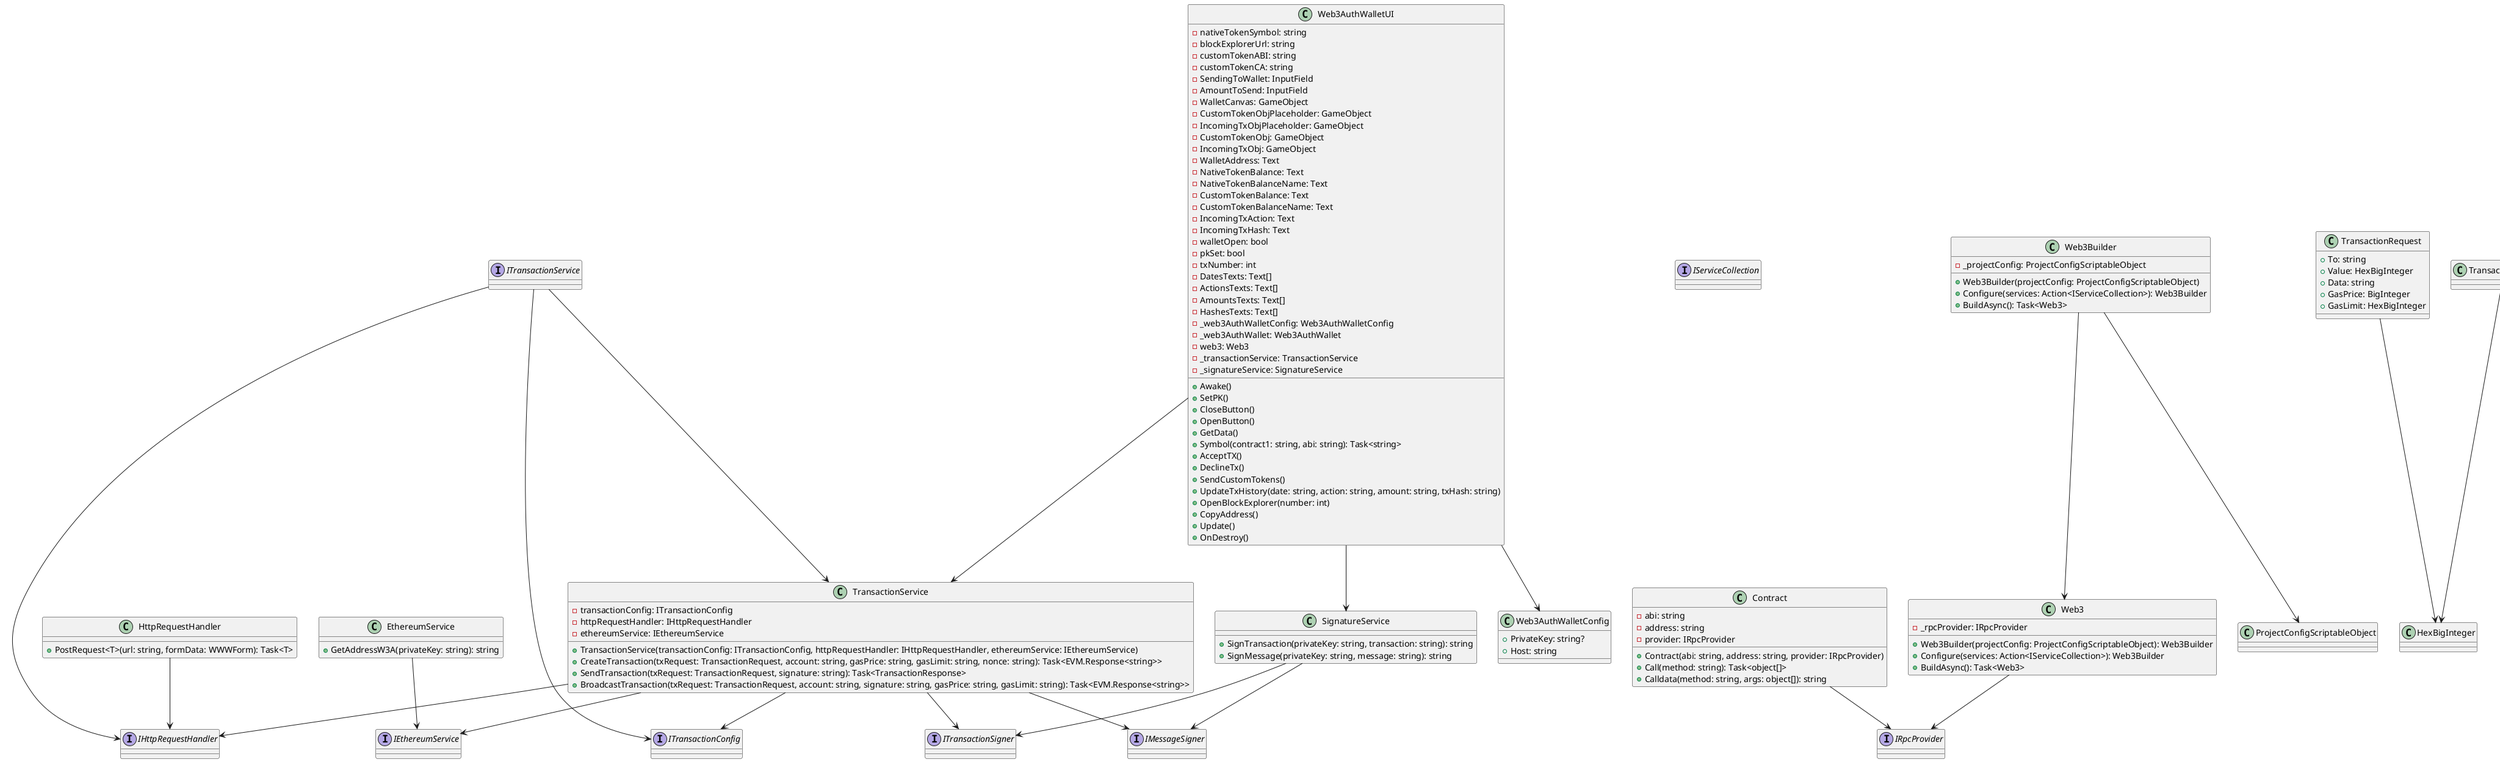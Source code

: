 @startuml

interface ITransactionService
interface IHttpRequestHandler
interface IEthereumService
interface ITransactionConfig
interface IServiceCollection
interface IRpcProvider
interface ITransactionConfig
interface ITransactionSigner
interface IMessageSigner

class TransactionRequest {
  + To: string
  + Value: HexBigInteger
  + Data: string
  + GasPrice: BigInteger
  + GasLimit: HexBigInteger
}

class TransactionResponse

class EVM.Response<T>

class EthECDSASignature {
  + CreateStringSignature(signature: byte[]): string
}

class Contract {
  - abi: string
  - address: string
  - provider: IRpcProvider
  + Contract(abi: string, address: string, provider: IRpcProvider)
  + Call(method: string): Task<object[]>
  + Calldata(method: string, args: object[]): string
}

class Web3 {
  - _rpcProvider: IRpcProvider
  + Web3Builder(projectConfig: ProjectConfigScriptableObject): Web3Builder
  + Configure(services: Action<IServiceCollection>): Web3Builder
  + BuildAsync(): Task<Web3>
}

class Web3Builder {
  - _projectConfig: ProjectConfigScriptableObject
  + Web3Builder(projectConfig: ProjectConfigScriptableObject)
  + Configure(services: Action<IServiceCollection>): Web3Builder
  + BuildAsync(): Task<Web3>
}

class HttpRequestHandler {
  + PostRequest<T>(url: string, formData: WWWForm): Task<T>
}

class EthereumService {
  + GetAddressW3A(privateKey: string): string
}

class Web3AuthWalletConfig {
  + PrivateKey: string?
  + Host: string
}

class Web3AuthWalletUI {
  - nativeTokenSymbol: string
  - blockExplorerUrl: string
  - customTokenABI: string
  - customTokenCA: string
  - SendingToWallet: InputField
  - AmountToSend: InputField
  - WalletCanvas: GameObject
  - CustomTokenObjPlaceholder: GameObject
  - IncomingTxObjPlaceholder: GameObject
  - CustomTokenObj: GameObject
  - IncomingTxObj: GameObject
  - WalletAddress: Text
  - NativeTokenBalance: Text
  - NativeTokenBalanceName: Text
  - CustomTokenBalance: Text
  - CustomTokenBalanceName: Text
  - IncomingTxAction: Text
  - IncomingTxHash: Text
  - walletOpen: bool
  - pkSet: bool
  - txNumber: int
  - DatesTexts: Text[]
  - ActionsTexts: Text[]
  - AmountsTexts: Text[]
  - HashesTexts: Text[]
  - _web3AuthWalletConfig: Web3AuthWalletConfig
  - _web3AuthWallet: Web3AuthWallet
  - web3: Web3
  - _transactionService: TransactionService
  - _signatureService: SignatureService
  + Awake()
  + SetPK()
  + CloseButton()
  + OpenButton()
  + GetData()
  + Symbol(contract1: string, abi: string): Task<string>
  + AcceptTX()
  + DeclineTx()
  + SendCustomTokens()
  + UpdateTxHistory(date: string, action: string, amount: string, txHash: string)
  + OpenBlockExplorer(number: int)
  + CopyAddress()
  + Update()
  + OnDestroy()
}

class TransactionService {
  - transactionConfig: ITransactionConfig
  - httpRequestHandler: IHttpRequestHandler
  - ethereumService: IEthereumService
  + TransactionService(transactionConfig: ITransactionConfig, httpRequestHandler: IHttpRequestHandler, ethereumService: IEthereumService)
  + CreateTransaction(txRequest: TransactionRequest, account: string, gasPrice: string, gasLimit: string, nonce: string): Task<EVM.Response<string>>
  + SendTransaction(txRequest: TransactionRequest, signature: string): Task<TransactionResponse>
  + BroadcastTransaction(txRequest: TransactionRequest, account: string, signature: string, gasPrice: string, gasLimit: string): Task<EVM.Response<string>>
}

class SignatureService {
  + SignTransaction(privateKey: string, transaction: string): string
  + SignMessage(privateKey: string, message: string): string
}

class ProjectConfigScriptableObject

ITransactionService --> TransactionService
ITransactionService --> ITransactionConfig
ITransactionService --> IHttpRequestHandler
TransactionService --> ITransactionConfig
TransactionService --> IHttpRequestHandler
TransactionService --> IEthereumService
TransactionService --> ITransactionSigner
TransactionService --> IMessageSigner
Web3AuthWalletUI --> Web3AuthWalletConfig
Web3AuthWalletUI --> TransactionService
Web3AuthWalletUI --> SignatureService
TransactionRequest --> HexBigInteger
TransactionResponse --> HexBigInteger
Contract --> IRpcProvider
Web3 --> IRpcProvider
Web3Builder --> ProjectConfigScriptableObject
Web3Builder --> Web3
HttpRequestHandler --> IHttpRequestHandler
EthereumService --> IEthereumService
SignatureService --> ITransactionSigner
SignatureService --> IMessageSigner

@enduml
